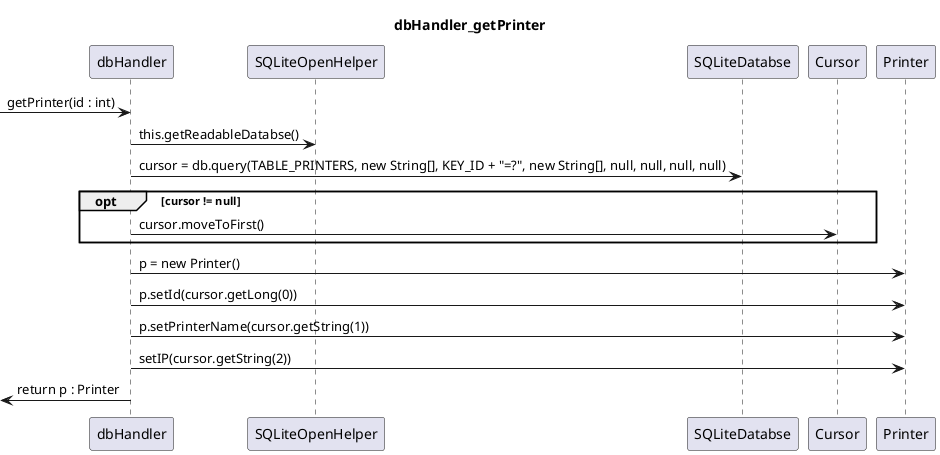@startuml
title dbHandler_getPrinter
-> dbHandler : getPrinter(id : int)
dbHandler -> SQLiteOpenHelper : this.getReadableDatabse()
dbHandler -> SQLiteDatabse : cursor = db.query(TABLE_PRINTERS, new String[], KEY_ID + "=?", new String[], null, null, null, null)
opt cursor != null
 dbHandler ->Cursor : cursor.moveToFirst()
end
dbHandler -> Printer : p = new Printer()
dbHandler -> Printer : p.setId(cursor.getLong(0))
dbHandler -> Printer : p.setPrinterName(cursor.getString(1))
dbHandler -> Printer : setIP(cursor.getString(2))
<- dbHandler : return p : Printer
@enduml
